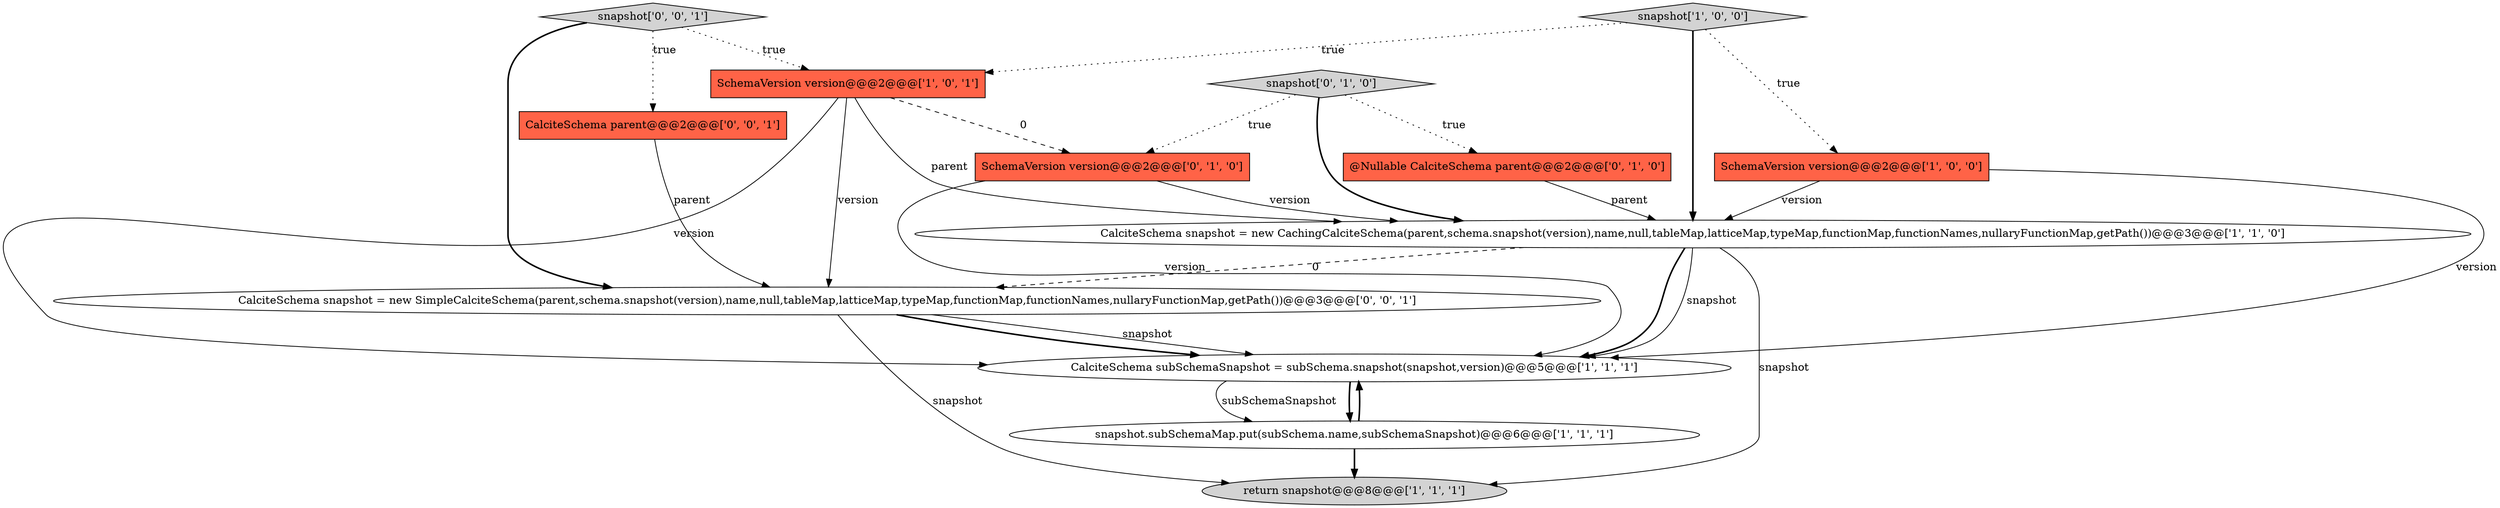 digraph {
0 [style = filled, label = "CalciteSchema snapshot = new CachingCalciteSchema(parent,schema.snapshot(version),name,null,tableMap,latticeMap,typeMap,functionMap,functionNames,nullaryFunctionMap,getPath())@@@3@@@['1', '1', '0']", fillcolor = white, shape = ellipse image = "AAA0AAABBB1BBB"];
7 [style = filled, label = "@Nullable CalciteSchema parent@@@2@@@['0', '1', '0']", fillcolor = tomato, shape = box image = "AAA0AAABBB2BBB"];
8 [style = filled, label = "snapshot['0', '1', '0']", fillcolor = lightgray, shape = diamond image = "AAA0AAABBB2BBB"];
10 [style = filled, label = "CalciteSchema parent@@@2@@@['0', '0', '1']", fillcolor = tomato, shape = box image = "AAA0AAABBB3BBB"];
12 [style = filled, label = "snapshot['0', '0', '1']", fillcolor = lightgray, shape = diamond image = "AAA0AAABBB3BBB"];
2 [style = filled, label = "SchemaVersion version@@@2@@@['1', '0', '0']", fillcolor = tomato, shape = box image = "AAA0AAABBB1BBB"];
4 [style = filled, label = "CalciteSchema subSchemaSnapshot = subSchema.snapshot(snapshot,version)@@@5@@@['1', '1', '1']", fillcolor = white, shape = ellipse image = "AAA0AAABBB1BBB"];
3 [style = filled, label = "return snapshot@@@8@@@['1', '1', '1']", fillcolor = lightgray, shape = ellipse image = "AAA0AAABBB1BBB"];
9 [style = filled, label = "SchemaVersion version@@@2@@@['0', '1', '0']", fillcolor = tomato, shape = box image = "AAA1AAABBB2BBB"];
11 [style = filled, label = "CalciteSchema snapshot = new SimpleCalciteSchema(parent,schema.snapshot(version),name,null,tableMap,latticeMap,typeMap,functionMap,functionNames,nullaryFunctionMap,getPath())@@@3@@@['0', '0', '1']", fillcolor = white, shape = ellipse image = "AAA0AAABBB3BBB"];
5 [style = filled, label = "snapshot['1', '0', '0']", fillcolor = lightgray, shape = diamond image = "AAA0AAABBB1BBB"];
1 [style = filled, label = "snapshot.subSchemaMap.put(subSchema.name,subSchemaSnapshot)@@@6@@@['1', '1', '1']", fillcolor = white, shape = ellipse image = "AAA0AAABBB1BBB"];
6 [style = filled, label = "SchemaVersion version@@@2@@@['1', '0', '1']", fillcolor = tomato, shape = box image = "AAA0AAABBB1BBB"];
0->3 [style = solid, label="snapshot"];
1->4 [style = bold, label=""];
11->4 [style = solid, label="snapshot"];
6->4 [style = solid, label="version"];
4->1 [style = solid, label="subSchemaSnapshot"];
11->4 [style = bold, label=""];
6->9 [style = dashed, label="0"];
2->0 [style = solid, label="version"];
12->11 [style = bold, label=""];
1->3 [style = bold, label=""];
5->6 [style = dotted, label="true"];
8->7 [style = dotted, label="true"];
0->11 [style = dashed, label="0"];
10->11 [style = solid, label="parent"];
6->0 [style = solid, label="parent"];
8->0 [style = bold, label=""];
6->11 [style = solid, label="version"];
12->10 [style = dotted, label="true"];
5->0 [style = bold, label=""];
9->0 [style = solid, label="version"];
0->4 [style = bold, label=""];
11->3 [style = solid, label="snapshot"];
12->6 [style = dotted, label="true"];
9->4 [style = solid, label="version"];
0->4 [style = solid, label="snapshot"];
4->1 [style = bold, label=""];
2->4 [style = solid, label="version"];
8->9 [style = dotted, label="true"];
7->0 [style = solid, label="parent"];
5->2 [style = dotted, label="true"];
}
